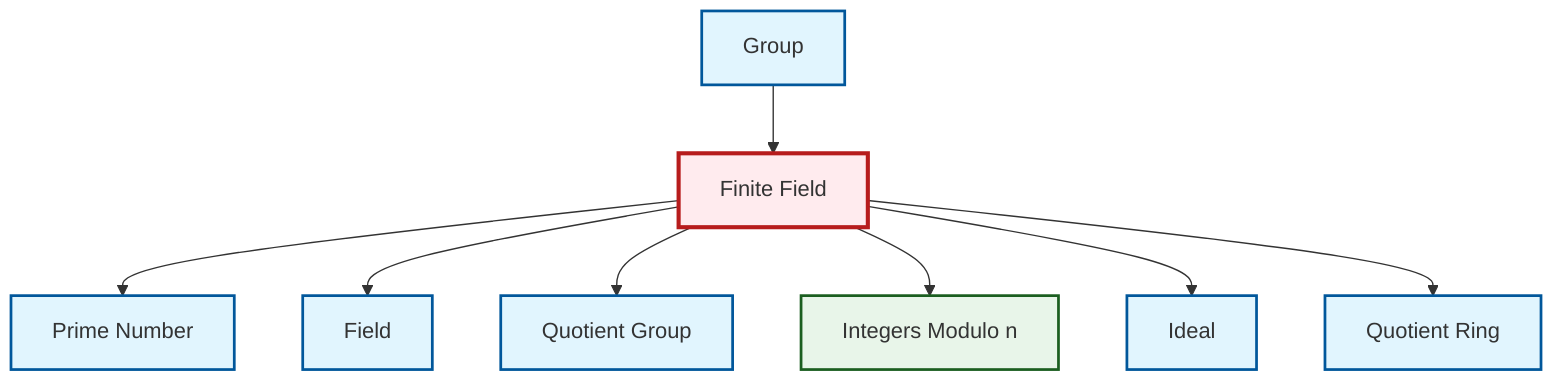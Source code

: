graph TD
    classDef definition fill:#e1f5fe,stroke:#01579b,stroke-width:2px
    classDef theorem fill:#f3e5f5,stroke:#4a148c,stroke-width:2px
    classDef axiom fill:#fff3e0,stroke:#e65100,stroke-width:2px
    classDef example fill:#e8f5e9,stroke:#1b5e20,stroke-width:2px
    classDef current fill:#ffebee,stroke:#b71c1c,stroke-width:3px
    def-ideal["Ideal"]:::definition
    def-quotient-group["Quotient Group"]:::definition
    def-group["Group"]:::definition
    ex-finite-field["Finite Field"]:::example
    def-field["Field"]:::definition
    ex-quotient-integers-mod-n["Integers Modulo n"]:::example
    def-quotient-ring["Quotient Ring"]:::definition
    def-prime["Prime Number"]:::definition
    ex-finite-field --> def-prime
    ex-finite-field --> def-field
    def-group --> ex-finite-field
    ex-finite-field --> def-quotient-group
    ex-finite-field --> ex-quotient-integers-mod-n
    ex-finite-field --> def-ideal
    ex-finite-field --> def-quotient-ring
    class ex-finite-field current